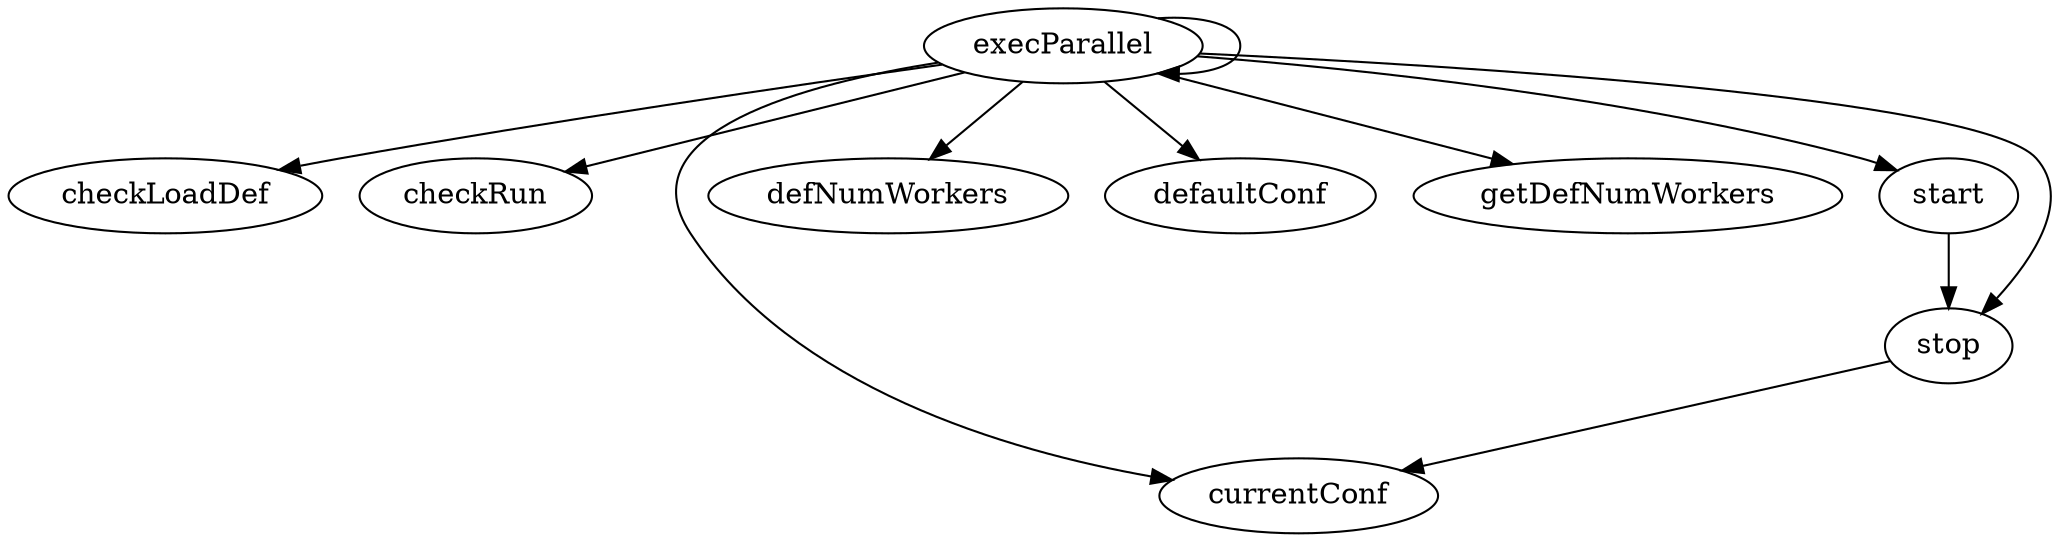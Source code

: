 /* Created by mdot for Matlab */
digraph m2html {
  execParallel -> checkLoadDef;
  execParallel -> checkRun;
  execParallel -> currentConf;
  execParallel -> defNumWorkers;
  execParallel -> defaultConf;
  execParallel -> execParallel;
  execParallel -> getDefNumWorkers;
  execParallel -> start;
  execParallel -> stop;
  start -> stop;
  stop -> currentConf;

  checkLoadDef [URL="checkLoadDef.html"];
  checkRun [URL="checkRun.html"];
  currentConf [URL="currentConf.html"];
  defNumWorkers [URL="defNumWorkers.html"];
  defaultConf [URL="defaultConf.html"];
  execParallel [URL="execParallel.html"];
  getDefNumWorkers [URL="getDefNumWorkers.html"];
  start [URL="start.html"];
  stop [URL="stop.html"];
}